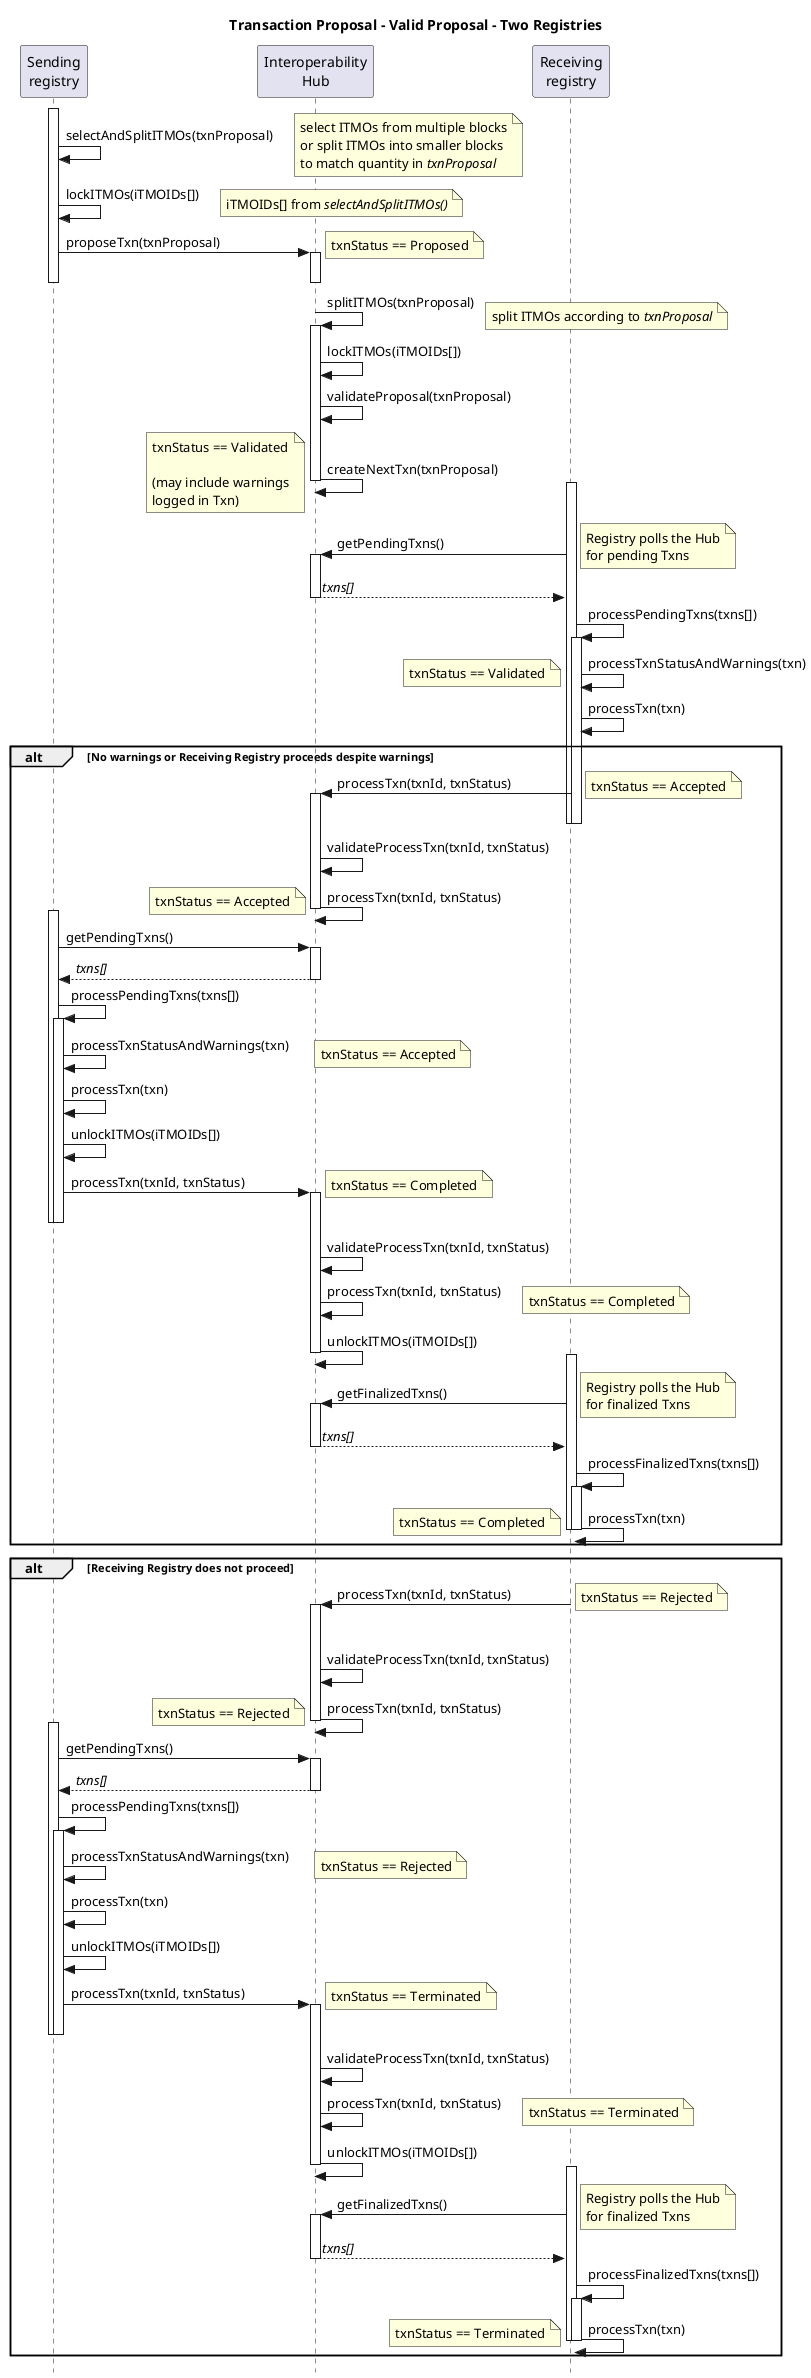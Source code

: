 @startuml TxnProposal_Valid_TwoReg_Sequence

title Transaction Proposal - Valid Proposal - Two Registries

skinparam style strictuml

participant "Sending\nregistry" as Sender
participant "Interoperability\nHub" as Hub
participant "Receiving\nregistry" as Receiver

activate Sender
Sender -> Sender: selectAndSplitITMOs(txnProposal)
note right: select ITMOs from multiple blocks\nor split ITMOs into smaller blocks\nto match quantity in //txnProposal//

Sender -> Sender: lockITMOs(iTMOIDs[])
note right: iTMOIDs[] from //selectAndSplitITMOs()//

Sender -> Hub++ : proposeTxn(txnProposal)
note right: txnStatus == Proposed
deactivate Sender
deactivate Hub

Hub -> Hub++: splitITMOs(txnProposal)
note right: split ITMOs according to //txnProposal//
Hub -> Hub: lockITMOs(iTMOIDs[])
Hub -> Hub: validateProposal(txnProposal)
Hub -> Hub--: createNextTxn(txnProposal)
note left: txnStatus == Validated\n\n(may include warnings\nlogged in Txn)

activate Receiver
Receiver -> Hub++: getPendingTxns()
  note right: Registry polls the Hub\nfor pending Txns
  
Receiver <-- Hub: //txns[]//
deactivate Hub

Receiver -> Receiver: processPendingTxns(txns[])
activate Receiver
Receiver -> Receiver: processTxnStatusAndWarnings(txn)
note left: txnStatus == Validated
Receiver -> Receiver: processTxn(txn)

alt No warnings or Receiving Registry proceeds despite warnings

  Receiver -> Hub++: processTxn(txnId, txnStatus)
  deactivate Receiver
  deactivate Receiver
  note right: txnStatus == Accepted
  Hub -> Hub: validateProcessTxn(txnId, txnStatus)
  Hub -> Hub: processTxn(txnId, txnStatus)
  note left: txnStatus == Accepted
  deactivate Hub

  activate Sender
  Sender -> Hub++ : getPendingTxns()
  Sender <-- Hub : //txns[]//
  deactivate Hub
  
  Sender -> Sender: processPendingTxns(txns[])
  activate Sender
  Sender -> Sender: processTxnStatusAndWarnings(txn)
  note right: txnStatus == Accepted
  Sender -> Sender: processTxn(txn)
  Sender -> Sender: unlockITMOs(iTMOIDs[])

  Sender -> Hub++: processTxn(txnId, txnStatus)
  note right: txnStatus == Completed
  deactivate Sender
  deactivate Sender
  Hub -> Hub: validateProcessTxn(txnId, txnStatus)
  Hub -> Hub: processTxn(txnId, txnStatus)
  note right: txnStatus == Completed
  Hub -> Hub--: unlockITMOs(iTMOIDs[])

  activate Receiver
  Receiver -> Hub++: getFinalizedTxns()
    note right: Registry polls the Hub\nfor finalized Txns
    
  Receiver <-- Hub: //txns[]//
  deactivate Hub
  
  Receiver -> Receiver: processFinalizedTxns(txns[])
  activate Receiver
  Receiver -> Receiver--: processTxn(txn)
  note left: txnStatus == Completed
  deactivate Receiver
end

alt Receiving Registry does not proceed

  activate Receiver
  activate Receiver
  Receiver -> Hub++: processTxn(txnId, txnStatus)
  note right: txnStatus == Rejected
  deactivate Receiver
  deactivate Receiver
  Hub -> Hub: validateProcessTxn(txnId, txnStatus)
  Hub -> Hub: processTxn(txnId, txnStatus)
  note left: txnStatus == Rejected
  deactivate Hub

  activate Sender
  Sender -> Hub++ : getPendingTxns()
  Sender <-- Hub: //txns[]//
  deactivate Hub
  
  Sender -> Sender: processPendingTxns(txns[])
  activate Sender
  Sender -> Sender: processTxnStatusAndWarnings(txn)
  note right: txnStatus == Rejected

  Sender -> Sender: processTxn(txn)
  Sender -> Sender: unlockITMOs(iTMOIDs[])

  Sender -> Hub++: processTxn(txnId, txnStatus)
  note right: txnStatus == Terminated
  deactivate Sender
  deactivate Sender
  Hub -> Hub: validateProcessTxn(txnId, txnStatus)
  Hub -> Hub: processTxn(txnId, txnStatus)
  note right: txnStatus == Terminated
  Hub -> Hub--: unlockITMOs(iTMOIDs[])

  activate Receiver
  Receiver -> Hub++: getFinalizedTxns()
    note right: Registry polls the Hub\nfor finalized Txns
    
  Receiver <-- Hub: //txns[]//
  deactivate Hub
  
  Receiver -> Receiver: processFinalizedTxns(txns[])
  activate Receiver
  Receiver -> Receiver--: processTxn(txn)
  note left: txnStatus == Terminated
  deactivate Receiver
end

@enduml
